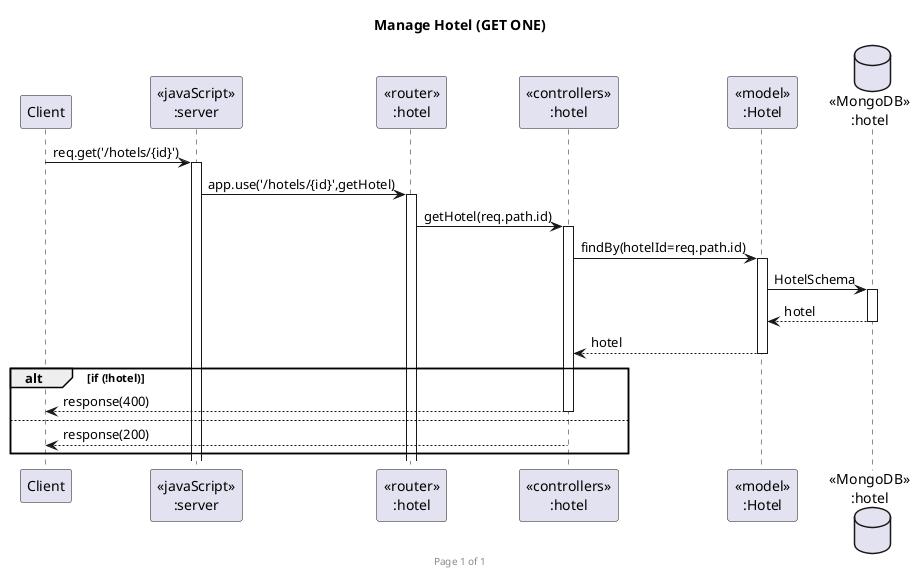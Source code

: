 @startuml Manage Hotel (GET ONE)

footer Page %page% of %lastpage%
title "Manage Hotel (GET ONE)"

participant "Client" as client
participant "<<javaScript>>\n:server" as server
participant "<<router>>\n:hotel" as HotelRouter
participant "<<controllers>>\n:hotel" as HotelController
participant "<<model>>\n:Hotel" as HotelModel
database "<<MongoDB>>\n:hotel" as HotelDatabase

client->server ++:req.get('/hotels/{id}')
server->HotelRouter ++:app.use('/hotels/{id}',getHotel)
HotelRouter -> HotelController ++:getHotel(req.path.id)
HotelController->HotelModel ++:findBy(hotelId=req.path.id)
HotelModel ->HotelDatabase ++: HotelSchema
HotelDatabase --> HotelModel --: hotel
HotelController <-- HotelModel --:hotel
alt if (!hotel)
HotelController-->client --:response(400)
else
HotelController-->client --:response(200)
end


@enduml
